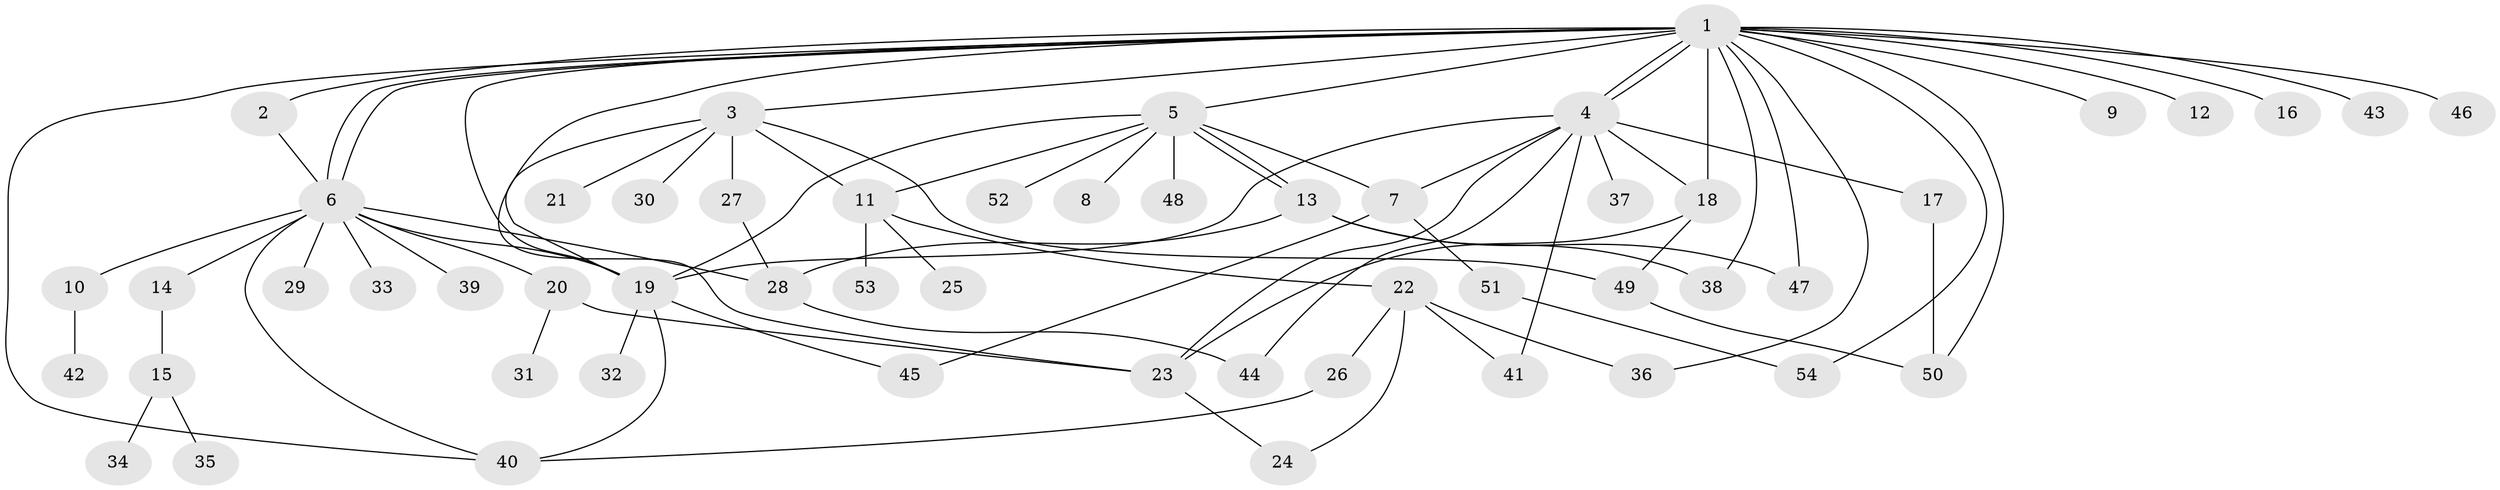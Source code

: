 // Generated by graph-tools (version 1.1) at 2025/01/03/09/25 03:01:41]
// undirected, 54 vertices, 83 edges
graph export_dot {
graph [start="1"]
  node [color=gray90,style=filled];
  1;
  2;
  3;
  4;
  5;
  6;
  7;
  8;
  9;
  10;
  11;
  12;
  13;
  14;
  15;
  16;
  17;
  18;
  19;
  20;
  21;
  22;
  23;
  24;
  25;
  26;
  27;
  28;
  29;
  30;
  31;
  32;
  33;
  34;
  35;
  36;
  37;
  38;
  39;
  40;
  41;
  42;
  43;
  44;
  45;
  46;
  47;
  48;
  49;
  50;
  51;
  52;
  53;
  54;
  1 -- 2;
  1 -- 3;
  1 -- 4;
  1 -- 4;
  1 -- 5;
  1 -- 6;
  1 -- 6;
  1 -- 9;
  1 -- 12;
  1 -- 16;
  1 -- 18;
  1 -- 19;
  1 -- 23;
  1 -- 36;
  1 -- 38;
  1 -- 40;
  1 -- 43;
  1 -- 46;
  1 -- 47;
  1 -- 50;
  1 -- 54;
  2 -- 6;
  3 -- 11;
  3 -- 19;
  3 -- 21;
  3 -- 27;
  3 -- 30;
  3 -- 49;
  4 -- 7;
  4 -- 17;
  4 -- 18;
  4 -- 19;
  4 -- 23;
  4 -- 37;
  4 -- 41;
  4 -- 44;
  5 -- 7;
  5 -- 8;
  5 -- 11;
  5 -- 13;
  5 -- 13;
  5 -- 19;
  5 -- 48;
  5 -- 52;
  6 -- 10;
  6 -- 14;
  6 -- 19;
  6 -- 20;
  6 -- 28;
  6 -- 29;
  6 -- 33;
  6 -- 39;
  6 -- 40;
  7 -- 45;
  7 -- 51;
  10 -- 42;
  11 -- 22;
  11 -- 25;
  11 -- 53;
  13 -- 28;
  13 -- 38;
  13 -- 47;
  14 -- 15;
  15 -- 34;
  15 -- 35;
  17 -- 50;
  18 -- 23;
  18 -- 49;
  19 -- 32;
  19 -- 40;
  19 -- 45;
  20 -- 23;
  20 -- 31;
  22 -- 24;
  22 -- 26;
  22 -- 36;
  22 -- 41;
  23 -- 24;
  26 -- 40;
  27 -- 28;
  28 -- 44;
  49 -- 50;
  51 -- 54;
}
